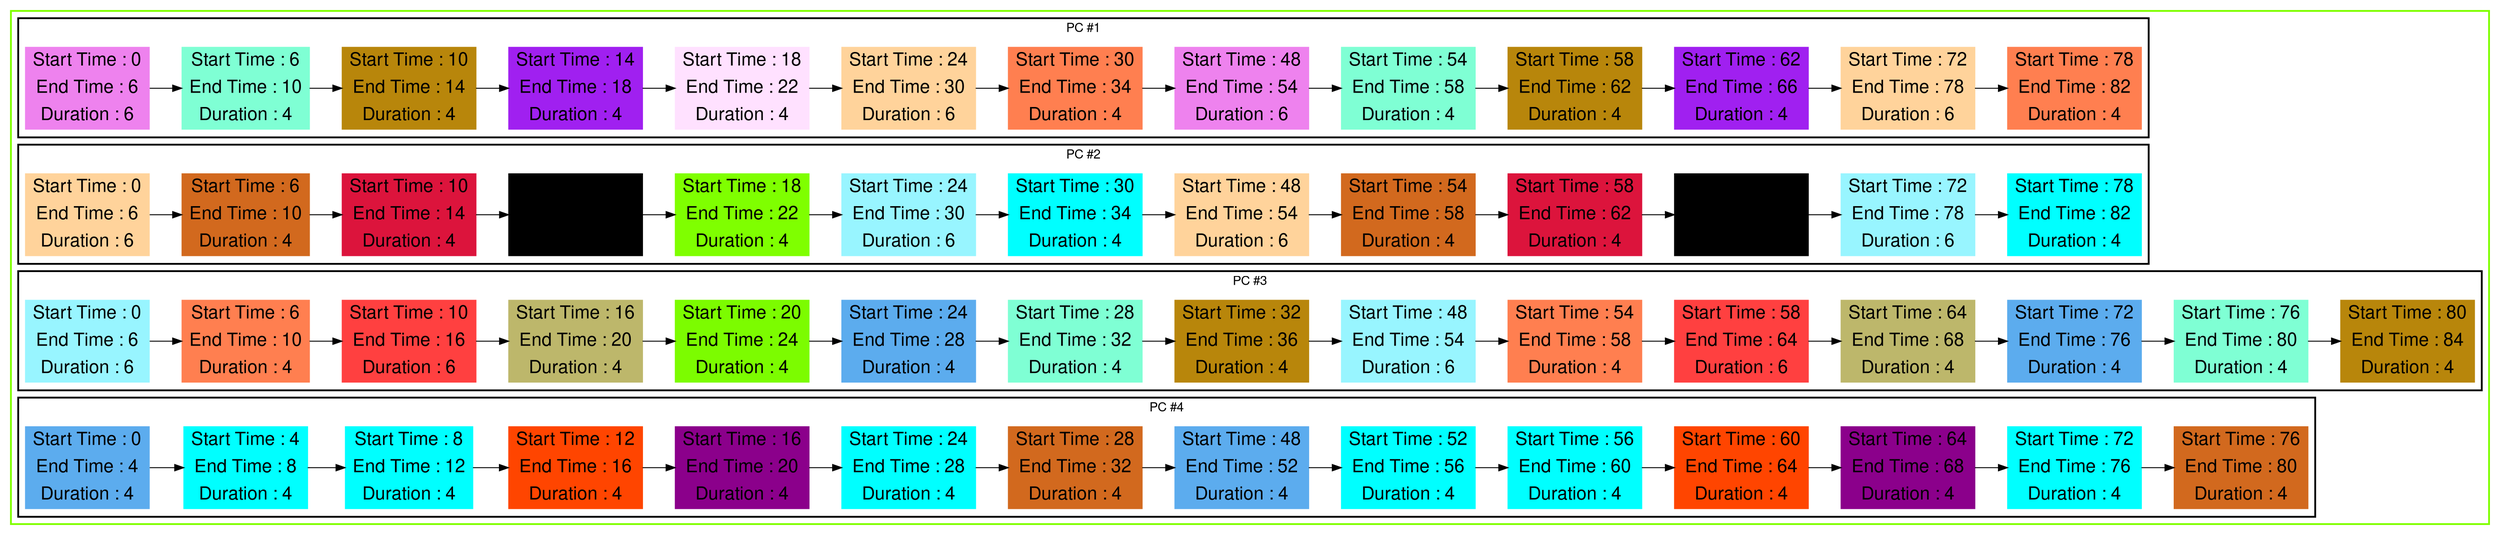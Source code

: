 digraph G {

fontname="Helvetica,Arial,sans-serif"
node [fontname="Helvetica,Arial,sans-serif"]
edge [fontname="Helvetica,Arial,sans-serif"]
graph [rankdir = "LR"];
node [fontsize = "20" shape = "ellipse"];

    subgraph cluster_Mod_0{
        color =chartreuse
        style = bold
        subgraph cluster_0{
           node [style=filled]
           color = black


            "node17" [
               label = "Start Time : 0 | End Time : 6 | Duration : 6"
               shape = "record"
               color = violet
            ]

            "node8" [
               label = "Start Time : 6 | End Time : 10 | Duration : 4"
               shape = "record"
               color = aquamarine
            ]

            "node46" [
               label = "Start Time : 10 | End Time : 14 | Duration : 4"
               shape = "record"
               color = darkgoldenrod
            ]

            "node14" [
               label = "Start Time : 14 | End Time : 18 | Duration : 4"
               shape = "record"
               color = x11purple
            ]

            "node16" [
               label = "Start Time : 18 | End Time : 22 | Duration : 4"
               shape = "record"
               color = thistle1
            ]

            "node22" [
               label = "Start Time : 24 | End Time : 30 | Duration : 6"
               shape = "record"
               color = burlywood1
            ]

            "node35" [
               label = "Start Time : 30 | End Time : 34 | Duration : 4"
               shape = "record"
               color = coral
            ]

            "node18" [
               label = "Start Time : 48 | End Time : 54 | Duration : 6"
               shape = "record"
               color = violet
            ]

            "node10" [
               label = "Start Time : 54 | End Time : 58 | Duration : 4"
               shape = "record"
               color = aquamarine
            ]

            "node48" [
               label = "Start Time : 58 | End Time : 62 | Duration : 4"
               shape = "record"
               color = darkgoldenrod
            ]

            "node15" [
               label = "Start Time : 62 | End Time : 66 | Duration : 4"
               shape = "record"
               color = x11purple
            ]

            "node24" [
               label = "Start Time : 72 | End Time : 78 | Duration : 6"
               shape = "record"
               color = burlywood1
            ]

            "node37" [
               label = "Start Time : 78 | End Time : 82 | Duration : 4"
               shape = "record"
               color = coral
            ]

            node17 -> node8 -> node46 -> node14 -> node16 -> node22 -> node35 -> node18 -> node10 -> node48 -> node15 -> node24 -> node37

            label = "PC #1"

        }
        subgraph cluster_1{
           node [style=filled]
           color = black


            "node21" [
               label = "Start Time : 0 | End Time : 6 | Duration : 6"
               shape = "record"
               color = burlywood1
            ]

            "node30" [
               label = "Start Time : 6 | End Time : 10 | Duration : 4"
               shape = "record"
               color = chocolate
            ]

            "node40" [
               label = "Start Time : 10 | End Time : 14 | Duration : 4"
               shape = "record"
               color = crimson
            ]

            "node38" [
               label = "Start Time : 14 | End Time : 18 | Duration : 4"
               shape = "record"
               color = cornflower
            ]

            "node29" [
               label = "Start Time : 18 | End Time : 22 | Duration : 4"
               shape = "record"
               color = chartreuse
            ]

            "node26" [
               label = "Start Time : 24 | End Time : 30 | Duration : 6"
               shape = "record"
               color = cadetblue1
            ]

            "node43" [
               label = "Start Time : 30 | End Time : 34 | Duration : 4"
               shape = "record"
               color = cyan
            ]

            "node23" [
               label = "Start Time : 48 | End Time : 54 | Duration : 6"
               shape = "record"
               color = burlywood1
            ]

            "node32" [
               label = "Start Time : 54 | End Time : 58 | Duration : 4"
               shape = "record"
               color = chocolate
            ]

            "node41" [
               label = "Start Time : 58 | End Time : 62 | Duration : 4"
               shape = "record"
               color = crimson
            ]

            "node39" [
               label = "Start Time : 62 | End Time : 66 | Duration : 4"
               shape = "record"
               color = cornflower
            ]

            "node28" [
               label = "Start Time : 72 | End Time : 78 | Duration : 6"
               shape = "record"
               color = cadetblue1
            ]

            "node45" [
               label = "Start Time : 78 | End Time : 82 | Duration : 4"
               shape = "record"
               color = cyan
            ]

            node21 -> node30 -> node40 -> node38 -> node29 -> node26 -> node43 -> node23 -> node32 -> node41 -> node39 -> node28 -> node45

            label = "PC #2"

        }
        subgraph cluster_2{
           node [style=filled]
           color = black


            "node25" [
               label = "Start Time : 0 | End Time : 6 | Duration : 6"
               shape = "record"
               color = cadetblue1
            ]

            "node34" [
               label = "Start Time : 6 | End Time : 10 | Duration : 4"
               shape = "record"
               color = coral
            ]

            "node19" [
               label = "Start Time : 10 | End Time : 16 | Duration : 6"
               shape = "record"
               color = brown1
            ]

            "node50" [
               label = "Start Time : 16 | End Time : 20 | Duration : 4"
               shape = "record"
               color = darkkhaki
            ]

            "node54" [
               label = "Start Time : 20 | End Time : 24 | Duration : 4"
               shape = "record"
               color = lawngreen
            ]

            "node1" [
               label = "Start Time : 24 | End Time : 28 | Duration : 4"
               shape = "record"
               color = steelblue2
            ]

            "node9" [
               label = "Start Time : 28 | End Time : 32 | Duration : 4"
               shape = "record"
               color = aquamarine
            ]

            "node47" [
               label = "Start Time : 32 | End Time : 36 | Duration : 4"
               shape = "record"
               color = darkgoldenrod
            ]

            "node27" [
               label = "Start Time : 48 | End Time : 54 | Duration : 6"
               shape = "record"
               color = cadetblue1
            ]

            "node36" [
               label = "Start Time : 54 | End Time : 58 | Duration : 4"
               shape = "record"
               color = coral
            ]

            "node20" [
               label = "Start Time : 58 | End Time : 64 | Duration : 6"
               shape = "record"
               color = brown1
            ]

            "node51" [
               label = "Start Time : 64 | End Time : 68 | Duration : 4"
               shape = "record"
               color = darkkhaki
            ]

            "node3" [
               label = "Start Time : 72 | End Time : 76 | Duration : 4"
               shape = "record"
               color = steelblue2
            ]

            "node11" [
               label = "Start Time : 76 | End Time : 80 | Duration : 4"
               shape = "record"
               color = aquamarine
            ]

            "node49" [
               label = "Start Time : 80 | End Time : 84 | Duration : 4"
               shape = "record"
               color = darkgoldenrod
            ]

            node25 -> node34 -> node19 -> node50 -> node54 -> node1 -> node9 -> node47 -> node27 -> node36 -> node20 -> node51 -> node3 -> node11 -> node49

            label = "PC #3"

        }
        subgraph cluster_3{
           node [style=filled]
           color = black


            "node0" [
               label = "Start Time : 0 | End Time : 4 | Duration : 4"
               shape = "record"
               color = steelblue2
            ]

            "node4" [
               label = "Start Time : 4 | End Time : 8 | Duration : 4"
               shape = "record"
               color = aqua
            ]

            "node42" [
               label = "Start Time : 8 | End Time : 12 | Duration : 4"
               shape = "record"
               color = cyan
            ]

            "node12" [
               label = "Start Time : 12 | End Time : 16 | Duration : 4"
               shape = "record"
               color = orangered1
            ]

            "node52" [
               label = "Start Time : 16 | End Time : 20 | Duration : 4"
               shape = "record"
               color = darkmagenta
            ]

            "node5" [
               label = "Start Time : 24 | End Time : 28 | Duration : 4"
               shape = "record"
               color = aqua
            ]

            "node31" [
               label = "Start Time : 28 | End Time : 32 | Duration : 4"
               shape = "record"
               color = chocolate
            ]

            "node2" [
               label = "Start Time : 48 | End Time : 52 | Duration : 4"
               shape = "record"
               color = steelblue2
            ]

            "node6" [
               label = "Start Time : 52 | End Time : 56 | Duration : 4"
               shape = "record"
               color = aqua
            ]

            "node44" [
               label = "Start Time : 56 | End Time : 60 | Duration : 4"
               shape = "record"
               color = cyan
            ]

            "node13" [
               label = "Start Time : 60 | End Time : 64 | Duration : 4"
               shape = "record"
               color = orangered1
            ]

            "node53" [
               label = "Start Time : 64 | End Time : 68 | Duration : 4"
               shape = "record"
               color = darkmagenta
            ]

            "node7" [
               label = "Start Time : 72 | End Time : 76 | Duration : 4"
               shape = "record"
               color = aqua
            ]

            "node33" [
               label = "Start Time : 76 | End Time : 80 | Duration : 4"
               shape = "record"
               color = chocolate
            ]

            node0 -> node4 -> node42 -> node12 -> node52 -> node5 -> node31 -> node2 -> node6 -> node44 -> node13 -> node53 -> node7 -> node33

            label = "PC #4"

        }
    }




}

